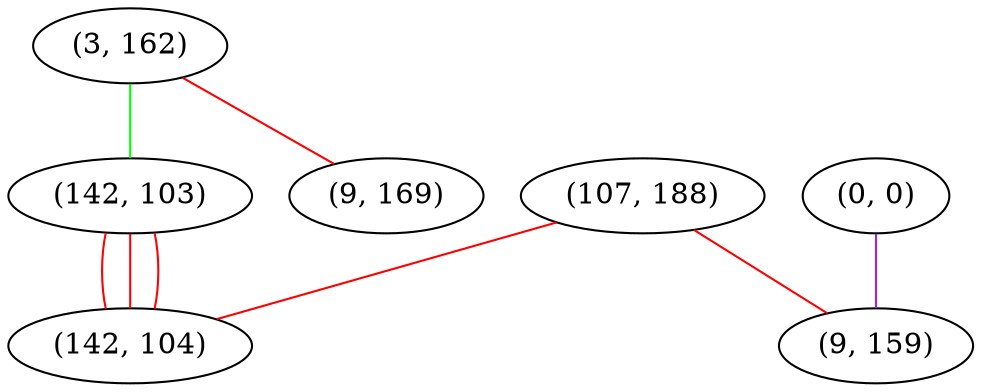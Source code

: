 graph "" {
"(3, 162)";
"(0, 0)";
"(107, 188)";
"(142, 103)";
"(9, 169)";
"(9, 159)";
"(142, 104)";
"(3, 162)" -- "(142, 103)"  [color=green, key=0, weight=2];
"(3, 162)" -- "(9, 169)"  [color=red, key=0, weight=1];
"(0, 0)" -- "(9, 159)"  [color=purple, key=0, weight=4];
"(107, 188)" -- "(142, 104)"  [color=red, key=0, weight=1];
"(107, 188)" -- "(9, 159)"  [color=red, key=0, weight=1];
"(142, 103)" -- "(142, 104)"  [color=red, key=0, weight=1];
"(142, 103)" -- "(142, 104)"  [color=red, key=1, weight=1];
"(142, 103)" -- "(142, 104)"  [color=red, key=2, weight=1];
}

